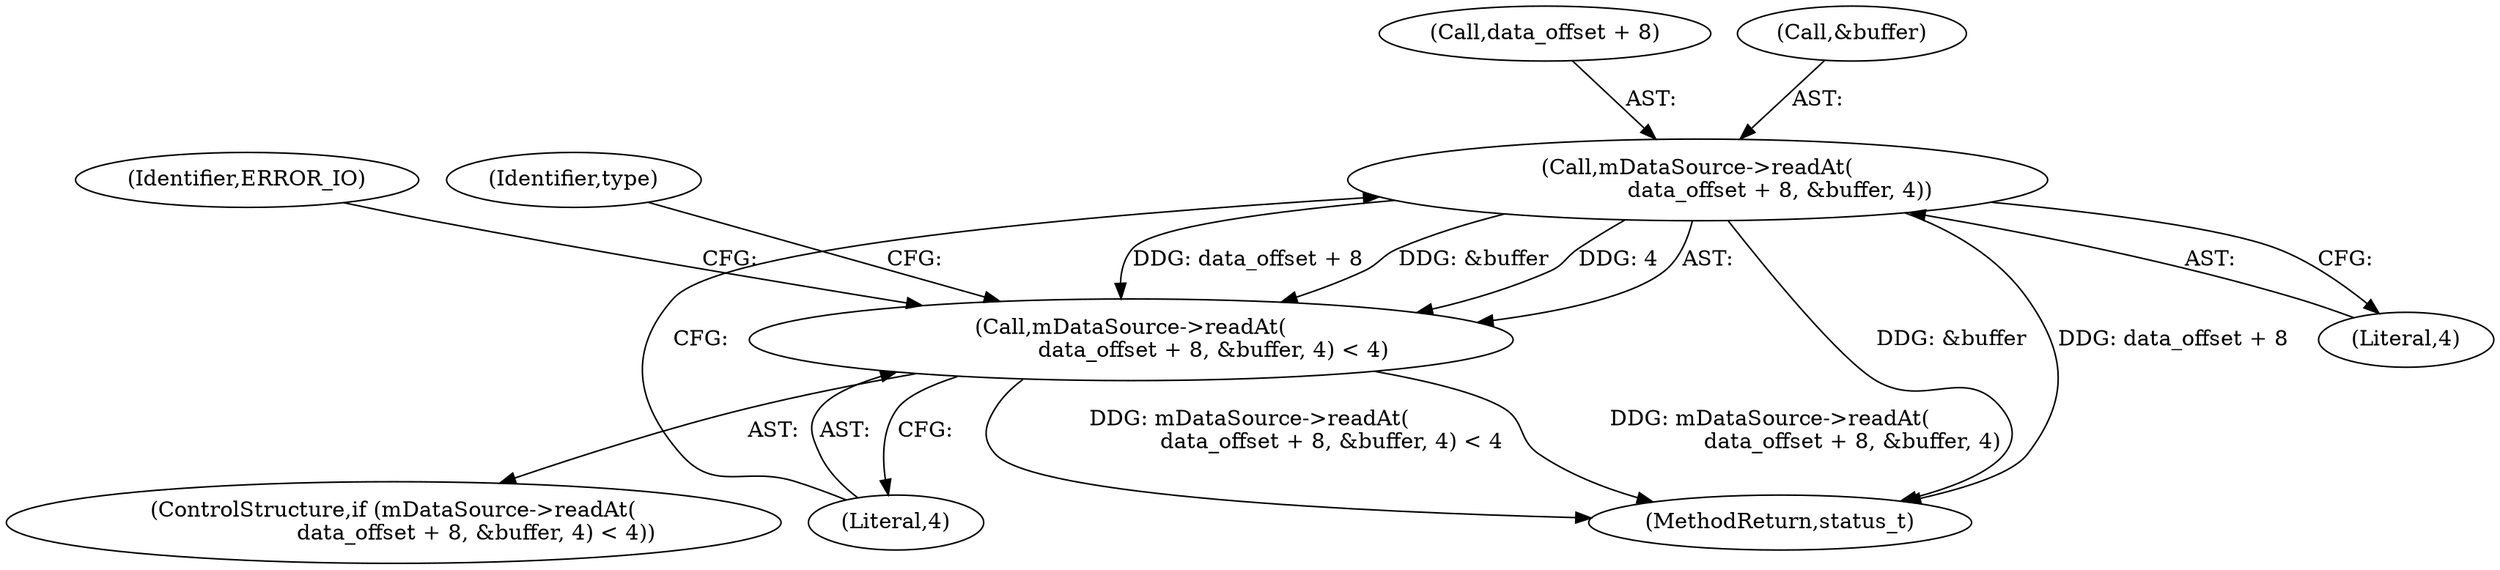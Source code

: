 digraph "0_Android_f4a88c8ed4f8186b3d6e2852993e063fc33ff231@API" {
"1002605" [label="(Call,mDataSource->readAt(\n                        data_offset + 8, &buffer, 4))"];
"1002604" [label="(Call,mDataSource->readAt(\n                        data_offset + 8, &buffer, 4) < 4)"];
"1002615" [label="(Identifier,ERROR_IO)"];
"1002603" [label="(ControlStructure,if (mDataSource->readAt(\n                        data_offset + 8, &buffer, 4) < 4))"];
"1002611" [label="(Literal,4)"];
"1002605" [label="(Call,mDataSource->readAt(\n                        data_offset + 8, &buffer, 4))"];
"1002618" [label="(Identifier,type)"];
"1002606" [label="(Call,data_offset + 8)"];
"1002604" [label="(Call,mDataSource->readAt(\n                        data_offset + 8, &buffer, 4) < 4)"];
"1002609" [label="(Call,&buffer)"];
"1002911" [label="(MethodReturn,status_t)"];
"1002612" [label="(Literal,4)"];
"1002605" -> "1002604"  [label="AST: "];
"1002605" -> "1002611"  [label="CFG: "];
"1002606" -> "1002605"  [label="AST: "];
"1002609" -> "1002605"  [label="AST: "];
"1002611" -> "1002605"  [label="AST: "];
"1002612" -> "1002605"  [label="CFG: "];
"1002605" -> "1002911"  [label="DDG: &buffer"];
"1002605" -> "1002911"  [label="DDG: data_offset + 8"];
"1002605" -> "1002604"  [label="DDG: data_offset + 8"];
"1002605" -> "1002604"  [label="DDG: &buffer"];
"1002605" -> "1002604"  [label="DDG: 4"];
"1002604" -> "1002603"  [label="AST: "];
"1002604" -> "1002612"  [label="CFG: "];
"1002612" -> "1002604"  [label="AST: "];
"1002615" -> "1002604"  [label="CFG: "];
"1002618" -> "1002604"  [label="CFG: "];
"1002604" -> "1002911"  [label="DDG: mDataSource->readAt(\n                        data_offset + 8, &buffer, 4) < 4"];
"1002604" -> "1002911"  [label="DDG: mDataSource->readAt(\n                        data_offset + 8, &buffer, 4)"];
}
